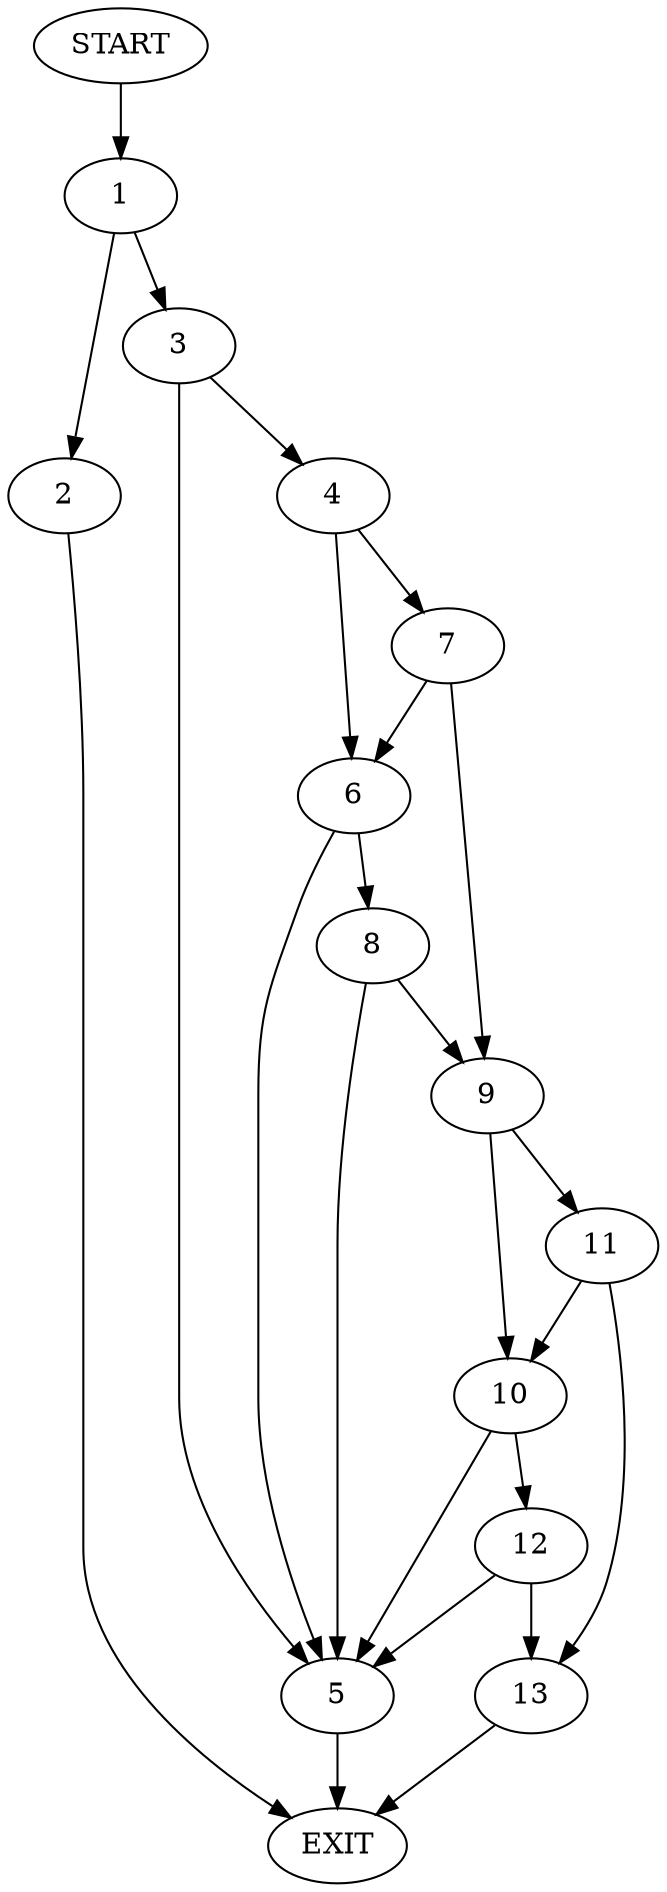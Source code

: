 digraph {
0 [label="START"]
14 [label="EXIT"]
0 -> 1
1 -> 2
1 -> 3
3 -> 4
3 -> 5
2 -> 14
4 -> 6
4 -> 7
5 -> 14
6 -> 8
6 -> 5
7 -> 9
7 -> 6
9 -> 10
9 -> 11
8 -> 9
8 -> 5
10 -> 12
10 -> 5
11 -> 10
11 -> 13
13 -> 14
12 -> 5
12 -> 13
}
